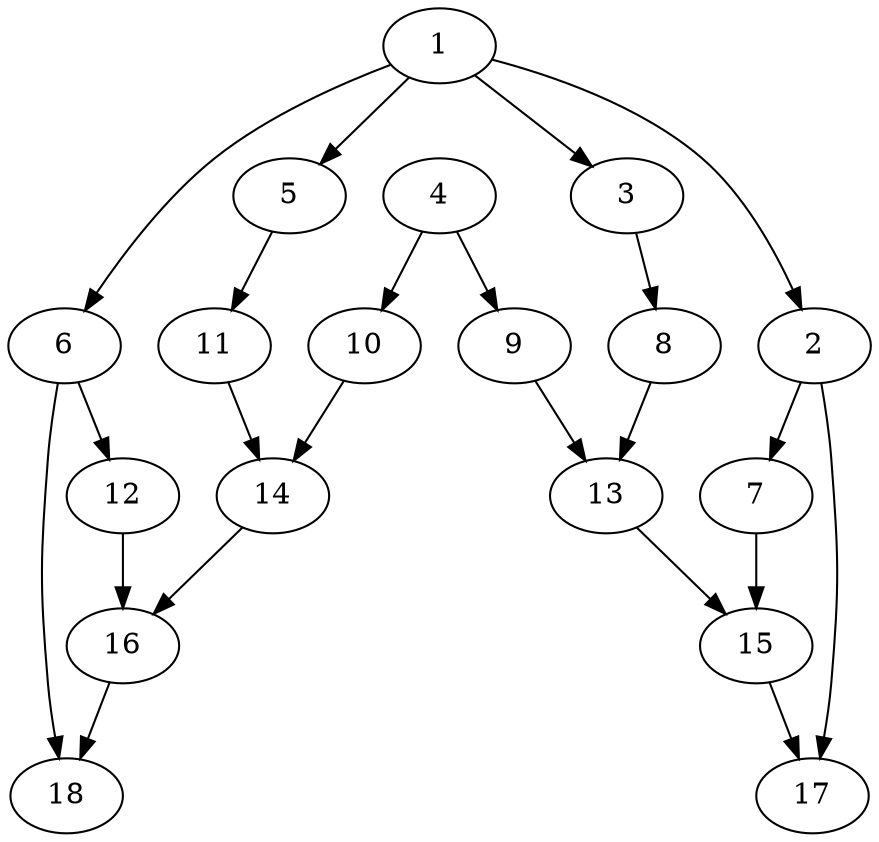 strict digraph  {
1;
2;
3;
5;
6;
7;
17;
8;
4;
9;
10;
11;
12;
18;
15;
13;
14;
16;
1 -> 2;
1 -> 3;
1 -> 5;
1 -> 6;
2 -> 7;
2 -> 17;
3 -> 8;
5 -> 11;
6 -> 12;
6 -> 18;
7 -> 15;
8 -> 13;
4 -> 9;
4 -> 10;
9 -> 13;
10 -> 14;
11 -> 14;
12 -> 16;
15 -> 17;
13 -> 15;
14 -> 16;
16 -> 18;
}
